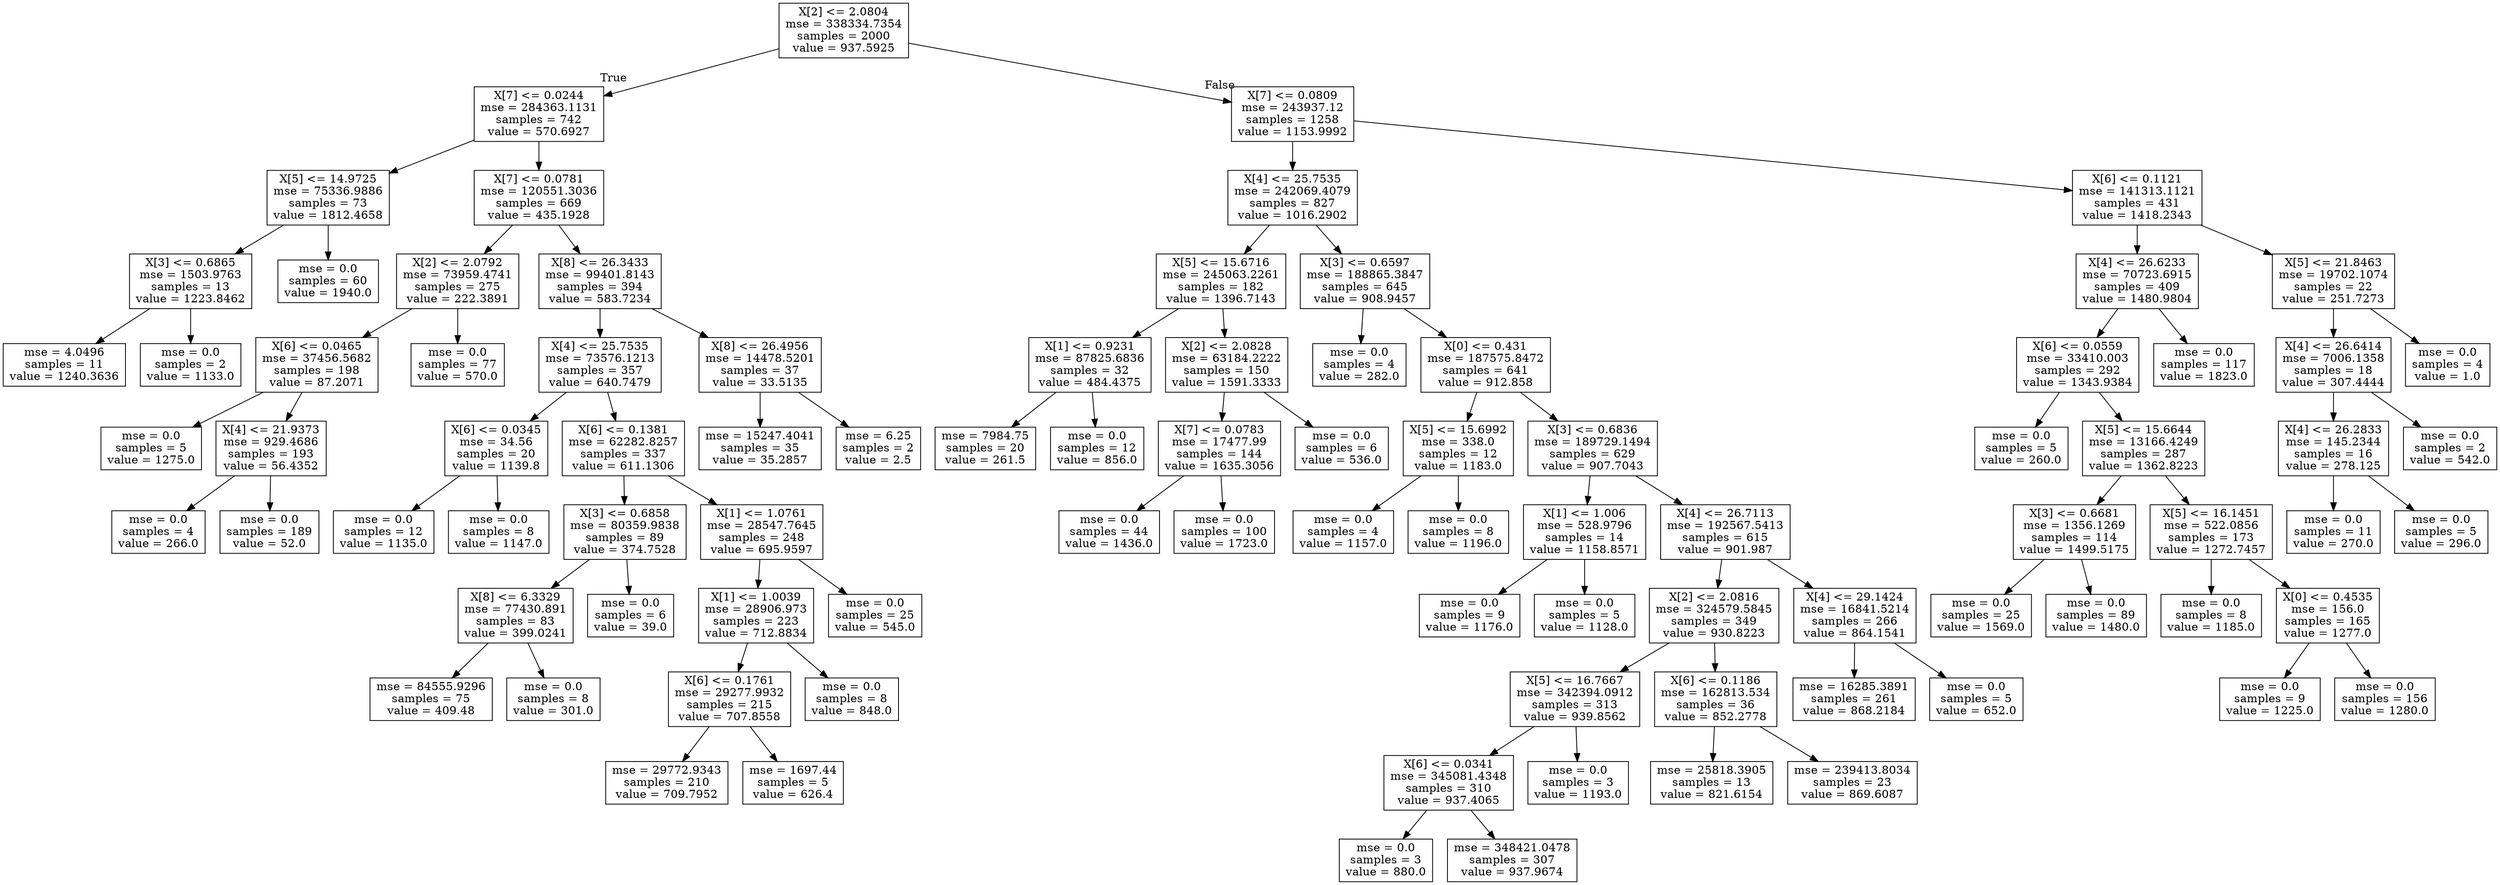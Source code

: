 digraph Tree {
node [shape=box] ;
0 [label="X[2] <= 2.0804\nmse = 338334.7354\nsamples = 2000\nvalue = 937.5925"] ;
1 [label="X[7] <= 0.0244\nmse = 284363.1131\nsamples = 742\nvalue = 570.6927"] ;
0 -> 1 [labeldistance=2.5, labelangle=45, headlabel="True"] ;
2 [label="X[5] <= 14.9725\nmse = 75336.9886\nsamples = 73\nvalue = 1812.4658"] ;
1 -> 2 ;
3 [label="X[3] <= 0.6865\nmse = 1503.9763\nsamples = 13\nvalue = 1223.8462"] ;
2 -> 3 ;
4 [label="mse = 4.0496\nsamples = 11\nvalue = 1240.3636"] ;
3 -> 4 ;
5 [label="mse = 0.0\nsamples = 2\nvalue = 1133.0"] ;
3 -> 5 ;
6 [label="mse = 0.0\nsamples = 60\nvalue = 1940.0"] ;
2 -> 6 ;
7 [label="X[7] <= 0.0781\nmse = 120551.3036\nsamples = 669\nvalue = 435.1928"] ;
1 -> 7 ;
8 [label="X[2] <= 2.0792\nmse = 73959.4741\nsamples = 275\nvalue = 222.3891"] ;
7 -> 8 ;
9 [label="X[6] <= 0.0465\nmse = 37456.5682\nsamples = 198\nvalue = 87.2071"] ;
8 -> 9 ;
10 [label="mse = 0.0\nsamples = 5\nvalue = 1275.0"] ;
9 -> 10 ;
11 [label="X[4] <= 21.9373\nmse = 929.4686\nsamples = 193\nvalue = 56.4352"] ;
9 -> 11 ;
12 [label="mse = 0.0\nsamples = 4\nvalue = 266.0"] ;
11 -> 12 ;
13 [label="mse = 0.0\nsamples = 189\nvalue = 52.0"] ;
11 -> 13 ;
14 [label="mse = 0.0\nsamples = 77\nvalue = 570.0"] ;
8 -> 14 ;
15 [label="X[8] <= 26.3433\nmse = 99401.8143\nsamples = 394\nvalue = 583.7234"] ;
7 -> 15 ;
16 [label="X[4] <= 25.7535\nmse = 73576.1213\nsamples = 357\nvalue = 640.7479"] ;
15 -> 16 ;
17 [label="X[6] <= 0.0345\nmse = 34.56\nsamples = 20\nvalue = 1139.8"] ;
16 -> 17 ;
18 [label="mse = 0.0\nsamples = 12\nvalue = 1135.0"] ;
17 -> 18 ;
19 [label="mse = 0.0\nsamples = 8\nvalue = 1147.0"] ;
17 -> 19 ;
20 [label="X[6] <= 0.1381\nmse = 62282.8257\nsamples = 337\nvalue = 611.1306"] ;
16 -> 20 ;
21 [label="X[3] <= 0.6858\nmse = 80359.9838\nsamples = 89\nvalue = 374.7528"] ;
20 -> 21 ;
22 [label="X[8] <= 6.3329\nmse = 77430.891\nsamples = 83\nvalue = 399.0241"] ;
21 -> 22 ;
23 [label="mse = 84555.9296\nsamples = 75\nvalue = 409.48"] ;
22 -> 23 ;
24 [label="mse = 0.0\nsamples = 8\nvalue = 301.0"] ;
22 -> 24 ;
25 [label="mse = 0.0\nsamples = 6\nvalue = 39.0"] ;
21 -> 25 ;
26 [label="X[1] <= 1.0761\nmse = 28547.7645\nsamples = 248\nvalue = 695.9597"] ;
20 -> 26 ;
27 [label="X[1] <= 1.0039\nmse = 28906.973\nsamples = 223\nvalue = 712.8834"] ;
26 -> 27 ;
28 [label="X[6] <= 0.1761\nmse = 29277.9932\nsamples = 215\nvalue = 707.8558"] ;
27 -> 28 ;
29 [label="mse = 29772.9343\nsamples = 210\nvalue = 709.7952"] ;
28 -> 29 ;
30 [label="mse = 1697.44\nsamples = 5\nvalue = 626.4"] ;
28 -> 30 ;
31 [label="mse = 0.0\nsamples = 8\nvalue = 848.0"] ;
27 -> 31 ;
32 [label="mse = 0.0\nsamples = 25\nvalue = 545.0"] ;
26 -> 32 ;
33 [label="X[8] <= 26.4956\nmse = 14478.5201\nsamples = 37\nvalue = 33.5135"] ;
15 -> 33 ;
34 [label="mse = 15247.4041\nsamples = 35\nvalue = 35.2857"] ;
33 -> 34 ;
35 [label="mse = 6.25\nsamples = 2\nvalue = 2.5"] ;
33 -> 35 ;
36 [label="X[7] <= 0.0809\nmse = 243937.12\nsamples = 1258\nvalue = 1153.9992"] ;
0 -> 36 [labeldistance=2.5, labelangle=-45, headlabel="False"] ;
37 [label="X[4] <= 25.7535\nmse = 242069.4079\nsamples = 827\nvalue = 1016.2902"] ;
36 -> 37 ;
38 [label="X[5] <= 15.6716\nmse = 245063.2261\nsamples = 182\nvalue = 1396.7143"] ;
37 -> 38 ;
39 [label="X[1] <= 0.9231\nmse = 87825.6836\nsamples = 32\nvalue = 484.4375"] ;
38 -> 39 ;
40 [label="mse = 7984.75\nsamples = 20\nvalue = 261.5"] ;
39 -> 40 ;
41 [label="mse = 0.0\nsamples = 12\nvalue = 856.0"] ;
39 -> 41 ;
42 [label="X[2] <= 2.0828\nmse = 63184.2222\nsamples = 150\nvalue = 1591.3333"] ;
38 -> 42 ;
43 [label="X[7] <= 0.0783\nmse = 17477.99\nsamples = 144\nvalue = 1635.3056"] ;
42 -> 43 ;
44 [label="mse = 0.0\nsamples = 44\nvalue = 1436.0"] ;
43 -> 44 ;
45 [label="mse = 0.0\nsamples = 100\nvalue = 1723.0"] ;
43 -> 45 ;
46 [label="mse = 0.0\nsamples = 6\nvalue = 536.0"] ;
42 -> 46 ;
47 [label="X[3] <= 0.6597\nmse = 188865.3847\nsamples = 645\nvalue = 908.9457"] ;
37 -> 47 ;
48 [label="mse = 0.0\nsamples = 4\nvalue = 282.0"] ;
47 -> 48 ;
49 [label="X[0] <= 0.431\nmse = 187575.8472\nsamples = 641\nvalue = 912.858"] ;
47 -> 49 ;
50 [label="X[5] <= 15.6992\nmse = 338.0\nsamples = 12\nvalue = 1183.0"] ;
49 -> 50 ;
51 [label="mse = 0.0\nsamples = 4\nvalue = 1157.0"] ;
50 -> 51 ;
52 [label="mse = 0.0\nsamples = 8\nvalue = 1196.0"] ;
50 -> 52 ;
53 [label="X[3] <= 0.6836\nmse = 189729.1494\nsamples = 629\nvalue = 907.7043"] ;
49 -> 53 ;
54 [label="X[1] <= 1.006\nmse = 528.9796\nsamples = 14\nvalue = 1158.8571"] ;
53 -> 54 ;
55 [label="mse = 0.0\nsamples = 9\nvalue = 1176.0"] ;
54 -> 55 ;
56 [label="mse = 0.0\nsamples = 5\nvalue = 1128.0"] ;
54 -> 56 ;
57 [label="X[4] <= 26.7113\nmse = 192567.5413\nsamples = 615\nvalue = 901.987"] ;
53 -> 57 ;
58 [label="X[2] <= 2.0816\nmse = 324579.5845\nsamples = 349\nvalue = 930.8223"] ;
57 -> 58 ;
59 [label="X[5] <= 16.7667\nmse = 342394.0912\nsamples = 313\nvalue = 939.8562"] ;
58 -> 59 ;
60 [label="X[6] <= 0.0341\nmse = 345081.4348\nsamples = 310\nvalue = 937.4065"] ;
59 -> 60 ;
61 [label="mse = 0.0\nsamples = 3\nvalue = 880.0"] ;
60 -> 61 ;
62 [label="mse = 348421.0478\nsamples = 307\nvalue = 937.9674"] ;
60 -> 62 ;
63 [label="mse = 0.0\nsamples = 3\nvalue = 1193.0"] ;
59 -> 63 ;
64 [label="X[6] <= 0.1186\nmse = 162813.534\nsamples = 36\nvalue = 852.2778"] ;
58 -> 64 ;
65 [label="mse = 25818.3905\nsamples = 13\nvalue = 821.6154"] ;
64 -> 65 ;
66 [label="mse = 239413.8034\nsamples = 23\nvalue = 869.6087"] ;
64 -> 66 ;
67 [label="X[4] <= 29.1424\nmse = 16841.5214\nsamples = 266\nvalue = 864.1541"] ;
57 -> 67 ;
68 [label="mse = 16285.3891\nsamples = 261\nvalue = 868.2184"] ;
67 -> 68 ;
69 [label="mse = 0.0\nsamples = 5\nvalue = 652.0"] ;
67 -> 69 ;
70 [label="X[6] <= 0.1121\nmse = 141313.1121\nsamples = 431\nvalue = 1418.2343"] ;
36 -> 70 ;
71 [label="X[4] <= 26.6233\nmse = 70723.6915\nsamples = 409\nvalue = 1480.9804"] ;
70 -> 71 ;
72 [label="X[6] <= 0.0559\nmse = 33410.003\nsamples = 292\nvalue = 1343.9384"] ;
71 -> 72 ;
73 [label="mse = 0.0\nsamples = 5\nvalue = 260.0"] ;
72 -> 73 ;
74 [label="X[5] <= 15.6644\nmse = 13166.4249\nsamples = 287\nvalue = 1362.8223"] ;
72 -> 74 ;
75 [label="X[3] <= 0.6681\nmse = 1356.1269\nsamples = 114\nvalue = 1499.5175"] ;
74 -> 75 ;
76 [label="mse = 0.0\nsamples = 25\nvalue = 1569.0"] ;
75 -> 76 ;
77 [label="mse = 0.0\nsamples = 89\nvalue = 1480.0"] ;
75 -> 77 ;
78 [label="X[5] <= 16.1451\nmse = 522.0856\nsamples = 173\nvalue = 1272.7457"] ;
74 -> 78 ;
79 [label="mse = 0.0\nsamples = 8\nvalue = 1185.0"] ;
78 -> 79 ;
80 [label="X[0] <= 0.4535\nmse = 156.0\nsamples = 165\nvalue = 1277.0"] ;
78 -> 80 ;
81 [label="mse = 0.0\nsamples = 9\nvalue = 1225.0"] ;
80 -> 81 ;
82 [label="mse = 0.0\nsamples = 156\nvalue = 1280.0"] ;
80 -> 82 ;
83 [label="mse = 0.0\nsamples = 117\nvalue = 1823.0"] ;
71 -> 83 ;
84 [label="X[5] <= 21.8463\nmse = 19702.1074\nsamples = 22\nvalue = 251.7273"] ;
70 -> 84 ;
85 [label="X[4] <= 26.6414\nmse = 7006.1358\nsamples = 18\nvalue = 307.4444"] ;
84 -> 85 ;
86 [label="X[4] <= 26.2833\nmse = 145.2344\nsamples = 16\nvalue = 278.125"] ;
85 -> 86 ;
87 [label="mse = 0.0\nsamples = 11\nvalue = 270.0"] ;
86 -> 87 ;
88 [label="mse = 0.0\nsamples = 5\nvalue = 296.0"] ;
86 -> 88 ;
89 [label="mse = 0.0\nsamples = 2\nvalue = 542.0"] ;
85 -> 89 ;
90 [label="mse = 0.0\nsamples = 4\nvalue = 1.0"] ;
84 -> 90 ;
}